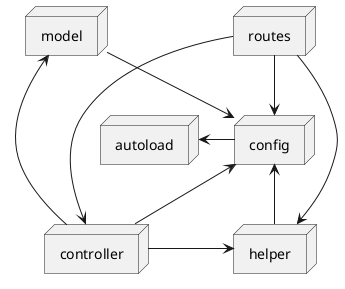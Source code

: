 @startuml
node routes
node config
node autoload
node controller
node helper
node model

routes --> config
autoload <- config
routes ---> controller
config <-- controller
controller -> helper
config <- helper
routes --> helper
model <- controller
model --> config
@enduml